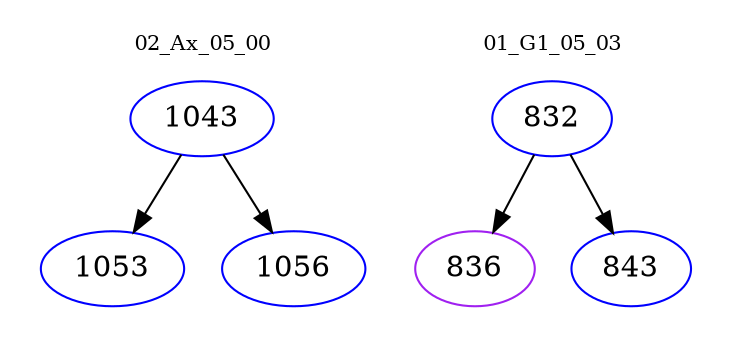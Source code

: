 digraph{
subgraph cluster_0 {
color = white
label = "02_Ax_05_00";
fontsize=10;
T0_1043 [label="1043", color="blue"]
T0_1043 -> T0_1053 [color="black"]
T0_1053 [label="1053", color="blue"]
T0_1043 -> T0_1056 [color="black"]
T0_1056 [label="1056", color="blue"]
}
subgraph cluster_1 {
color = white
label = "01_G1_05_03";
fontsize=10;
T1_832 [label="832", color="blue"]
T1_832 -> T1_836 [color="black"]
T1_836 [label="836", color="purple"]
T1_832 -> T1_843 [color="black"]
T1_843 [label="843", color="blue"]
}
}
